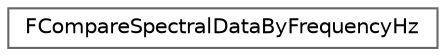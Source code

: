 digraph "Graphical Class Hierarchy"
{
 // INTERACTIVE_SVG=YES
 // LATEX_PDF_SIZE
  bgcolor="transparent";
  edge [fontname=Helvetica,fontsize=10,labelfontname=Helvetica,labelfontsize=10];
  node [fontname=Helvetica,fontsize=10,shape=box,height=0.2,width=0.4];
  rankdir="LR";
  Node0 [id="Node000000",label="FCompareSpectralDataByFrequencyHz",height=0.2,width=0.4,color="grey40", fillcolor="white", style="filled",URL="$d6/d79/structFCompareSpectralDataByFrequencyHz.html",tooltip=" "];
}
